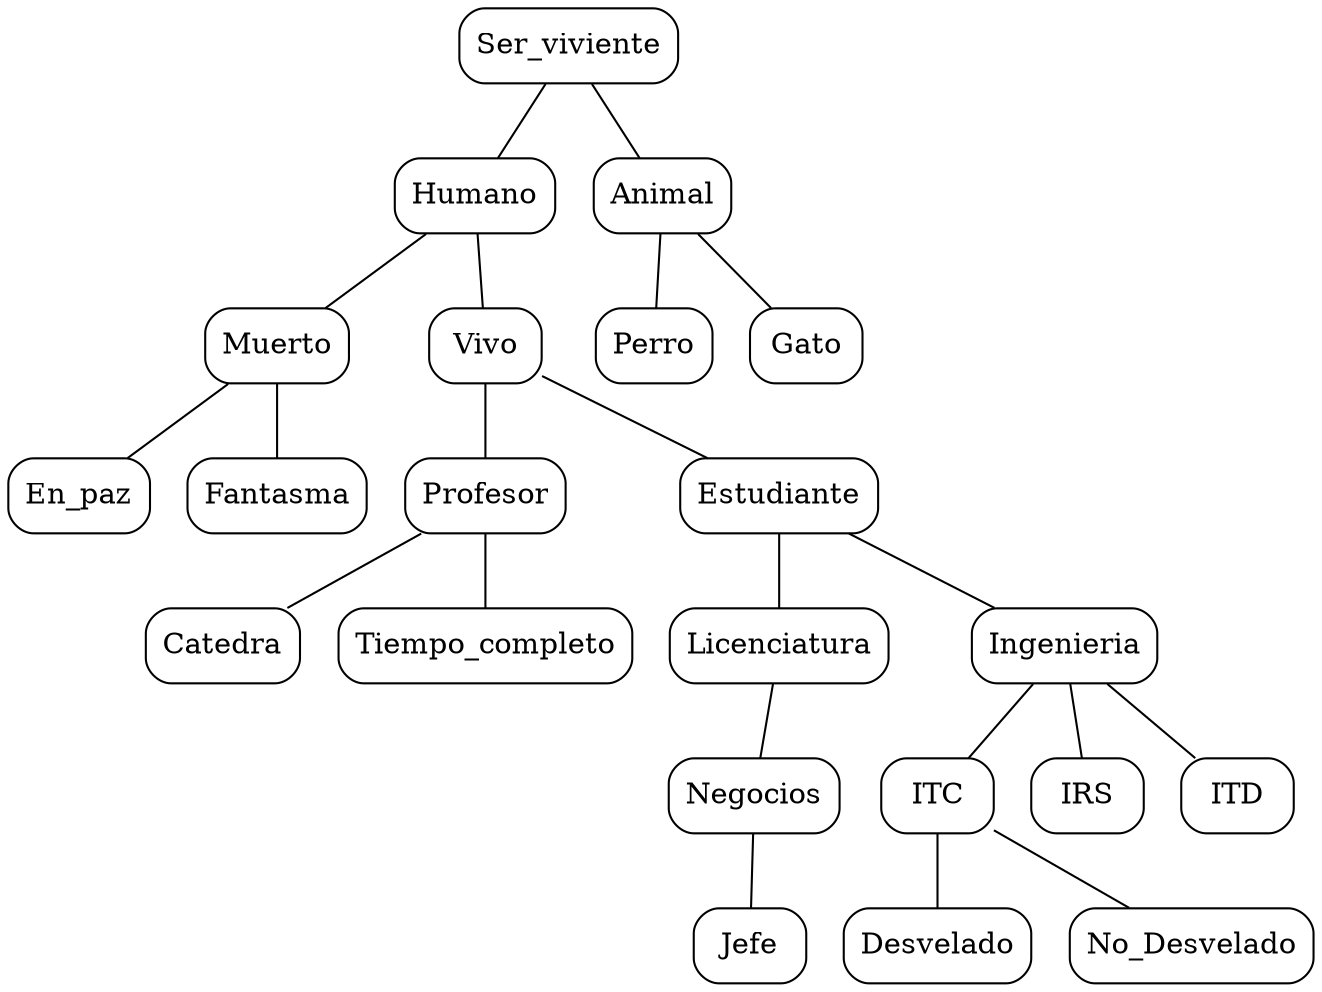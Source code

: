 graph Porphyry {
  rankdir=TB;
  node [shape=box, style=rounded];
  n0 [label="Ser_viviente"];
  n1 [label="Humano"];
  n2 [label="Animal"];
  n3 [label="Perro"];
  n4 [label="Gato"];
  n5 [label="Muerto"];
  n6 [label="Vivo"];
  n7 [label="En_paz"];
  n8 [label="Fantasma"];
  n9 [label="Profesor"];
  n10 [label="Estudiante"];
  n11 [label="Catedra"];
  n12 [label="Tiempo_completo"];
  n13 [label="Licenciatura"];
  n14 [label="Ingenieria"];
  n15 [label="Negocios"];
  n16 [label="Jefe"];
  n17 [label="ITC"];
  n18 [label="IRS"];
  n19 [label="ITD"];
  n20 [label="Desvelado"];
  n21 [label="No_Desvelado"];
  n0 -- n1;
  n0 -- n2;
  n1 -- n5;
  n1 -- n6;
  n2 -- n3;
  n2 -- n4;
  n5 -- n7;
  n5 -- n8;
  n6 -- n9;
  n6 -- n10;
  n9 -- n11;
  n9 -- n12;
  n10 -- n13;
  n10 -- n14;
  n13 -- n15;
  n14 -- n17;
  n14 -- n18;
  n14 -- n19;
  n15 -- n16;
  n17 -- n20;
  n17 -- n21;
}
